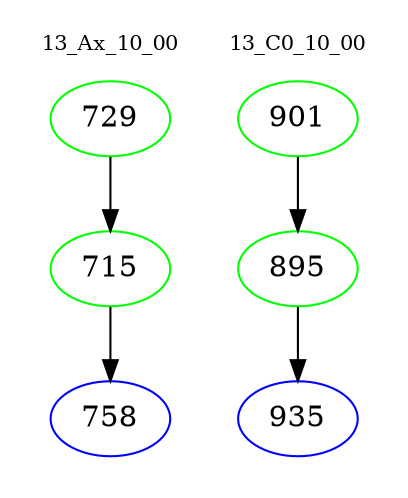 digraph{
subgraph cluster_0 {
color = white
label = "13_Ax_10_00";
fontsize=10;
T0_729 [label="729", color="green"]
T0_729 -> T0_715 [color="black"]
T0_715 [label="715", color="green"]
T0_715 -> T0_758 [color="black"]
T0_758 [label="758", color="blue"]
}
subgraph cluster_1 {
color = white
label = "13_C0_10_00";
fontsize=10;
T1_901 [label="901", color="green"]
T1_901 -> T1_895 [color="black"]
T1_895 [label="895", color="green"]
T1_895 -> T1_935 [color="black"]
T1_935 [label="935", color="blue"]
}
}
